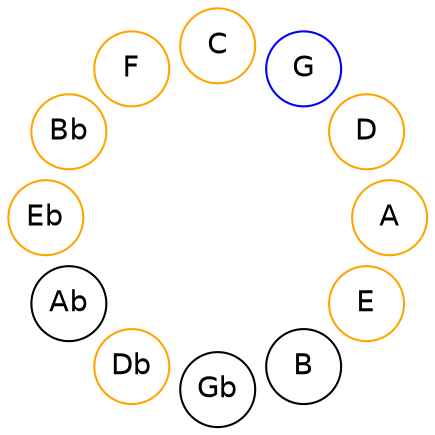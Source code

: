 
graph {

layout = circo;
mindist = .1

node [shape = circle, fontname = Helvetica, margin = 0]
edge [style=invis]

subgraph 1 {
	E -- B -- Gb -- Db -- Ab -- Eb -- Bb -- F -- C -- G -- D -- A -- E
}

E [color=orange];
Db [color=orange];
Eb [color=orange];
Bb [color=orange];
F [color=orange];
C [color=orange];
G [color=blue];
D [color=orange];
A [color=orange];
}

